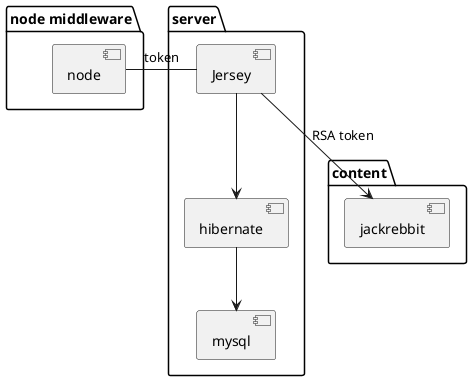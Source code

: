 @startuml

package "node middleware"{
   [node]
}

package "server" as h{
[node] - [Jersey]: "token"

[hibernate] --> [mysql]
[Jersey] --> [hibernate]
}
package "content"{
 [Jersey] --> [jackrebbit]:RSA token
 [jackrebbit]
}
@enduml